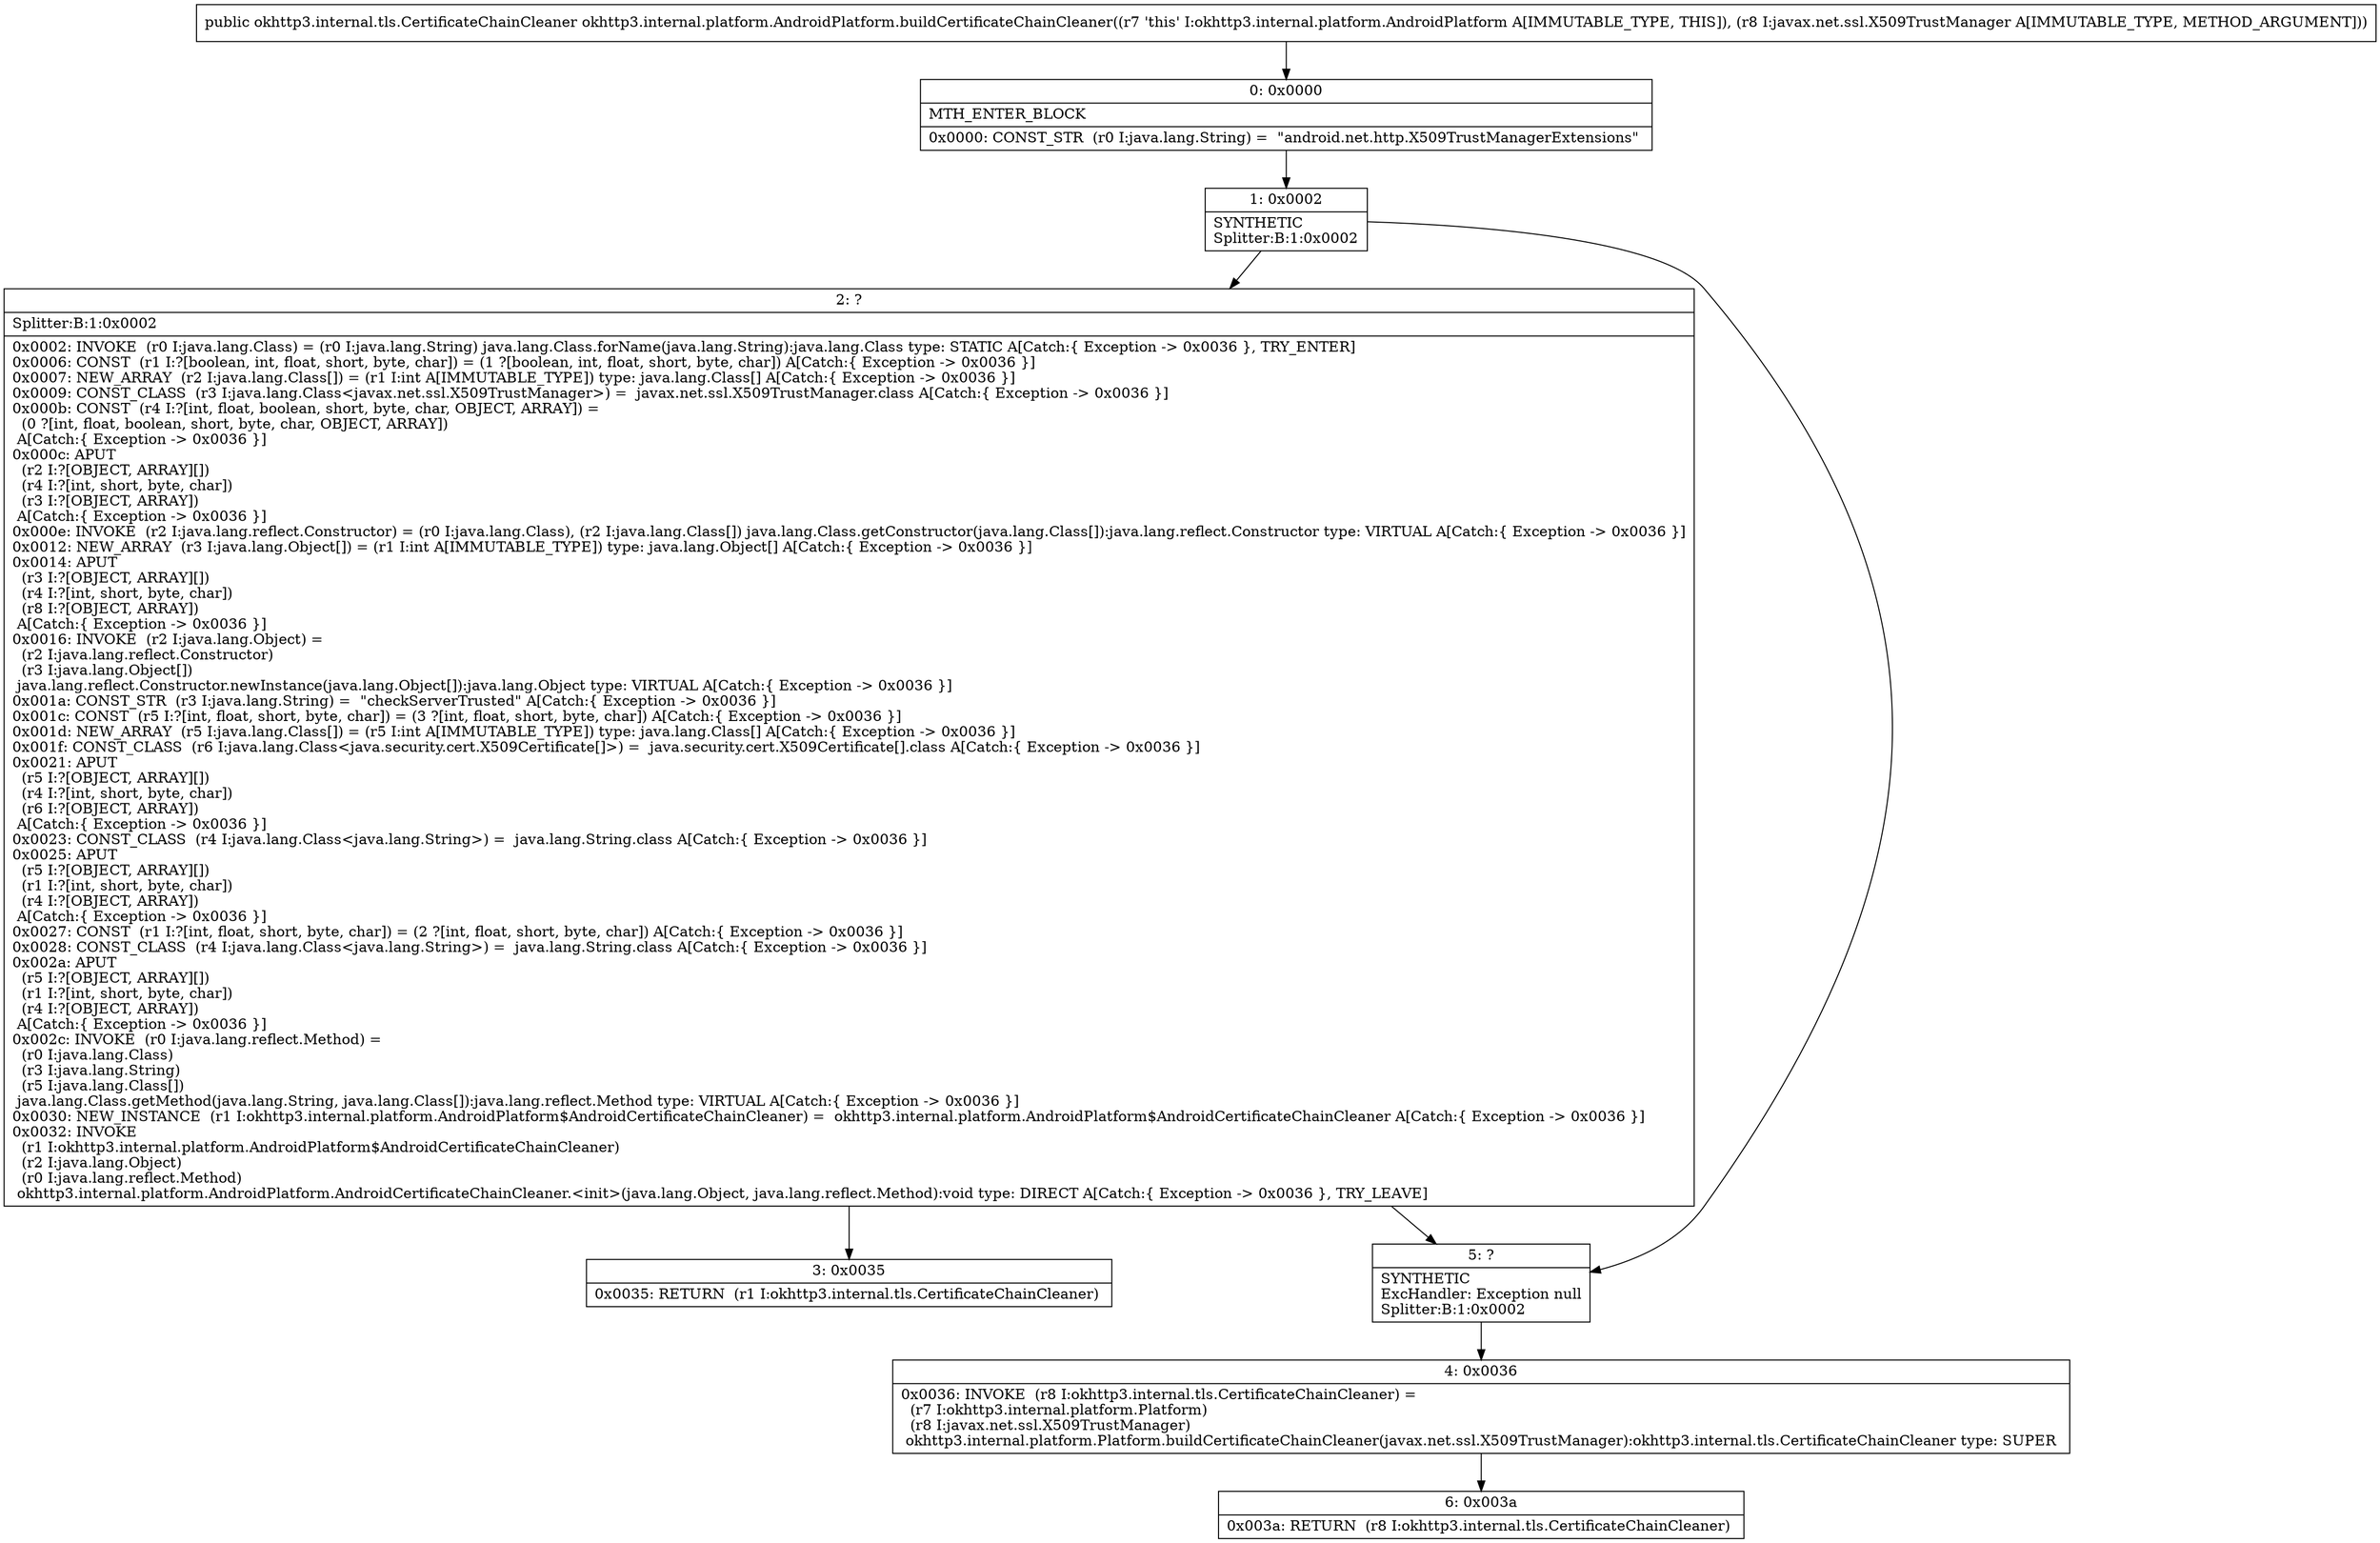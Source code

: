 digraph "CFG forokhttp3.internal.platform.AndroidPlatform.buildCertificateChainCleaner(Ljavax\/net\/ssl\/X509TrustManager;)Lokhttp3\/internal\/tls\/CertificateChainCleaner;" {
Node_0 [shape=record,label="{0\:\ 0x0000|MTH_ENTER_BLOCK\l|0x0000: CONST_STR  (r0 I:java.lang.String) =  \"android.net.http.X509TrustManagerExtensions\" \l}"];
Node_1 [shape=record,label="{1\:\ 0x0002|SYNTHETIC\lSplitter:B:1:0x0002\l}"];
Node_2 [shape=record,label="{2\:\ ?|Splitter:B:1:0x0002\l|0x0002: INVOKE  (r0 I:java.lang.Class) = (r0 I:java.lang.String) java.lang.Class.forName(java.lang.String):java.lang.Class type: STATIC A[Catch:\{ Exception \-\> 0x0036 \}, TRY_ENTER]\l0x0006: CONST  (r1 I:?[boolean, int, float, short, byte, char]) = (1 ?[boolean, int, float, short, byte, char]) A[Catch:\{ Exception \-\> 0x0036 \}]\l0x0007: NEW_ARRAY  (r2 I:java.lang.Class[]) = (r1 I:int A[IMMUTABLE_TYPE]) type: java.lang.Class[] A[Catch:\{ Exception \-\> 0x0036 \}]\l0x0009: CONST_CLASS  (r3 I:java.lang.Class\<javax.net.ssl.X509TrustManager\>) =  javax.net.ssl.X509TrustManager.class A[Catch:\{ Exception \-\> 0x0036 \}]\l0x000b: CONST  (r4 I:?[int, float, boolean, short, byte, char, OBJECT, ARRAY]) = \l  (0 ?[int, float, boolean, short, byte, char, OBJECT, ARRAY])\l A[Catch:\{ Exception \-\> 0x0036 \}]\l0x000c: APUT  \l  (r2 I:?[OBJECT, ARRAY][])\l  (r4 I:?[int, short, byte, char])\l  (r3 I:?[OBJECT, ARRAY])\l A[Catch:\{ Exception \-\> 0x0036 \}]\l0x000e: INVOKE  (r2 I:java.lang.reflect.Constructor) = (r0 I:java.lang.Class), (r2 I:java.lang.Class[]) java.lang.Class.getConstructor(java.lang.Class[]):java.lang.reflect.Constructor type: VIRTUAL A[Catch:\{ Exception \-\> 0x0036 \}]\l0x0012: NEW_ARRAY  (r3 I:java.lang.Object[]) = (r1 I:int A[IMMUTABLE_TYPE]) type: java.lang.Object[] A[Catch:\{ Exception \-\> 0x0036 \}]\l0x0014: APUT  \l  (r3 I:?[OBJECT, ARRAY][])\l  (r4 I:?[int, short, byte, char])\l  (r8 I:?[OBJECT, ARRAY])\l A[Catch:\{ Exception \-\> 0x0036 \}]\l0x0016: INVOKE  (r2 I:java.lang.Object) = \l  (r2 I:java.lang.reflect.Constructor)\l  (r3 I:java.lang.Object[])\l java.lang.reflect.Constructor.newInstance(java.lang.Object[]):java.lang.Object type: VIRTUAL A[Catch:\{ Exception \-\> 0x0036 \}]\l0x001a: CONST_STR  (r3 I:java.lang.String) =  \"checkServerTrusted\" A[Catch:\{ Exception \-\> 0x0036 \}]\l0x001c: CONST  (r5 I:?[int, float, short, byte, char]) = (3 ?[int, float, short, byte, char]) A[Catch:\{ Exception \-\> 0x0036 \}]\l0x001d: NEW_ARRAY  (r5 I:java.lang.Class[]) = (r5 I:int A[IMMUTABLE_TYPE]) type: java.lang.Class[] A[Catch:\{ Exception \-\> 0x0036 \}]\l0x001f: CONST_CLASS  (r6 I:java.lang.Class\<java.security.cert.X509Certificate[]\>) =  java.security.cert.X509Certificate[].class A[Catch:\{ Exception \-\> 0x0036 \}]\l0x0021: APUT  \l  (r5 I:?[OBJECT, ARRAY][])\l  (r4 I:?[int, short, byte, char])\l  (r6 I:?[OBJECT, ARRAY])\l A[Catch:\{ Exception \-\> 0x0036 \}]\l0x0023: CONST_CLASS  (r4 I:java.lang.Class\<java.lang.String\>) =  java.lang.String.class A[Catch:\{ Exception \-\> 0x0036 \}]\l0x0025: APUT  \l  (r5 I:?[OBJECT, ARRAY][])\l  (r1 I:?[int, short, byte, char])\l  (r4 I:?[OBJECT, ARRAY])\l A[Catch:\{ Exception \-\> 0x0036 \}]\l0x0027: CONST  (r1 I:?[int, float, short, byte, char]) = (2 ?[int, float, short, byte, char]) A[Catch:\{ Exception \-\> 0x0036 \}]\l0x0028: CONST_CLASS  (r4 I:java.lang.Class\<java.lang.String\>) =  java.lang.String.class A[Catch:\{ Exception \-\> 0x0036 \}]\l0x002a: APUT  \l  (r5 I:?[OBJECT, ARRAY][])\l  (r1 I:?[int, short, byte, char])\l  (r4 I:?[OBJECT, ARRAY])\l A[Catch:\{ Exception \-\> 0x0036 \}]\l0x002c: INVOKE  (r0 I:java.lang.reflect.Method) = \l  (r0 I:java.lang.Class)\l  (r3 I:java.lang.String)\l  (r5 I:java.lang.Class[])\l java.lang.Class.getMethod(java.lang.String, java.lang.Class[]):java.lang.reflect.Method type: VIRTUAL A[Catch:\{ Exception \-\> 0x0036 \}]\l0x0030: NEW_INSTANCE  (r1 I:okhttp3.internal.platform.AndroidPlatform$AndroidCertificateChainCleaner) =  okhttp3.internal.platform.AndroidPlatform$AndroidCertificateChainCleaner A[Catch:\{ Exception \-\> 0x0036 \}]\l0x0032: INVOKE  \l  (r1 I:okhttp3.internal.platform.AndroidPlatform$AndroidCertificateChainCleaner)\l  (r2 I:java.lang.Object)\l  (r0 I:java.lang.reflect.Method)\l okhttp3.internal.platform.AndroidPlatform.AndroidCertificateChainCleaner.\<init\>(java.lang.Object, java.lang.reflect.Method):void type: DIRECT A[Catch:\{ Exception \-\> 0x0036 \}, TRY_LEAVE]\l}"];
Node_3 [shape=record,label="{3\:\ 0x0035|0x0035: RETURN  (r1 I:okhttp3.internal.tls.CertificateChainCleaner) \l}"];
Node_4 [shape=record,label="{4\:\ 0x0036|0x0036: INVOKE  (r8 I:okhttp3.internal.tls.CertificateChainCleaner) = \l  (r7 I:okhttp3.internal.platform.Platform)\l  (r8 I:javax.net.ssl.X509TrustManager)\l okhttp3.internal.platform.Platform.buildCertificateChainCleaner(javax.net.ssl.X509TrustManager):okhttp3.internal.tls.CertificateChainCleaner type: SUPER \l}"];
Node_5 [shape=record,label="{5\:\ ?|SYNTHETIC\lExcHandler: Exception null\lSplitter:B:1:0x0002\l}"];
Node_6 [shape=record,label="{6\:\ 0x003a|0x003a: RETURN  (r8 I:okhttp3.internal.tls.CertificateChainCleaner) \l}"];
MethodNode[shape=record,label="{public okhttp3.internal.tls.CertificateChainCleaner okhttp3.internal.platform.AndroidPlatform.buildCertificateChainCleaner((r7 'this' I:okhttp3.internal.platform.AndroidPlatform A[IMMUTABLE_TYPE, THIS]), (r8 I:javax.net.ssl.X509TrustManager A[IMMUTABLE_TYPE, METHOD_ARGUMENT])) }"];
MethodNode -> Node_0;
Node_0 -> Node_1;
Node_1 -> Node_2;
Node_1 -> Node_5;
Node_2 -> Node_3;
Node_2 -> Node_5;
Node_4 -> Node_6;
Node_5 -> Node_4;
}

